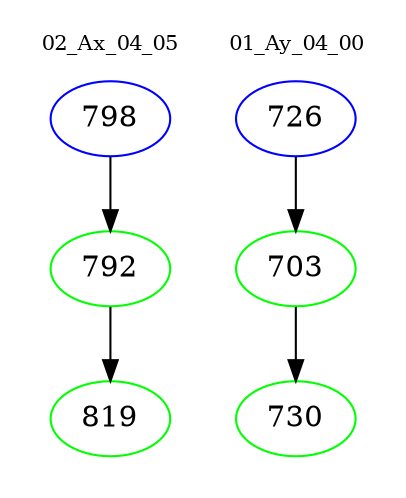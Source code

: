 digraph{
subgraph cluster_0 {
color = white
label = "02_Ax_04_05";
fontsize=10;
T0_798 [label="798", color="blue"]
T0_798 -> T0_792 [color="black"]
T0_792 [label="792", color="green"]
T0_792 -> T0_819 [color="black"]
T0_819 [label="819", color="green"]
}
subgraph cluster_1 {
color = white
label = "01_Ay_04_00";
fontsize=10;
T1_726 [label="726", color="blue"]
T1_726 -> T1_703 [color="black"]
T1_703 [label="703", color="green"]
T1_703 -> T1_730 [color="black"]
T1_730 [label="730", color="green"]
}
}
